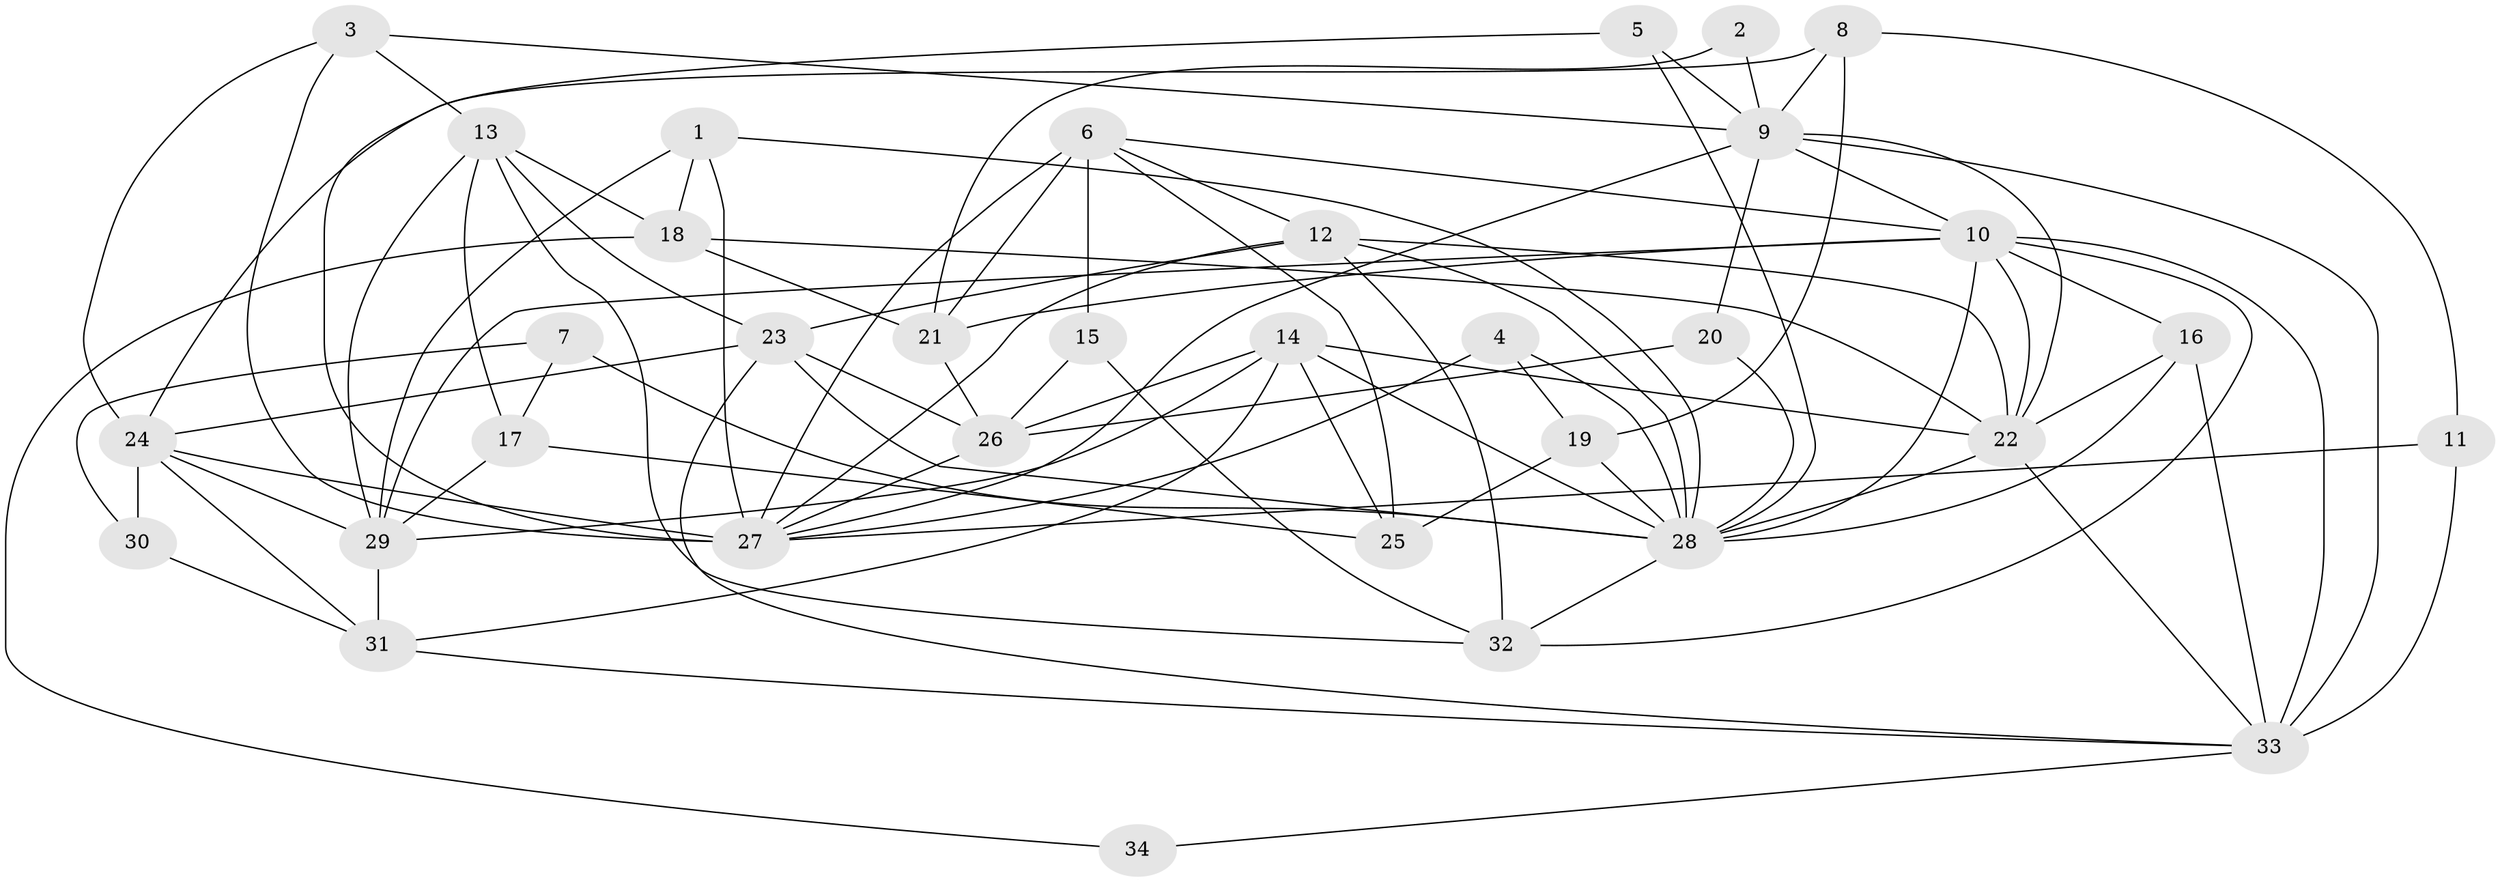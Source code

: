 // original degree distribution, {2: 0.13432835820895522, 3: 0.3283582089552239, 4: 0.22388059701492538, 5: 0.16417910447761194, 8: 0.04477611940298507, 6: 0.05970149253731343, 7: 0.04477611940298507}
// Generated by graph-tools (version 1.1) at 2025/26/03/09/25 03:26:10]
// undirected, 34 vertices, 90 edges
graph export_dot {
graph [start="1"]
  node [color=gray90,style=filled];
  1;
  2;
  3;
  4;
  5;
  6;
  7;
  8;
  9;
  10;
  11;
  12;
  13;
  14;
  15;
  16;
  17;
  18;
  19;
  20;
  21;
  22;
  23;
  24;
  25;
  26;
  27;
  28;
  29;
  30;
  31;
  32;
  33;
  34;
  1 -- 18 [weight=1.0];
  1 -- 27 [weight=1.0];
  1 -- 28 [weight=1.0];
  1 -- 29 [weight=1.0];
  2 -- 9 [weight=1.0];
  2 -- 21 [weight=1.0];
  3 -- 9 [weight=1.0];
  3 -- 13 [weight=1.0];
  3 -- 24 [weight=1.0];
  3 -- 27 [weight=1.0];
  4 -- 19 [weight=2.0];
  4 -- 27 [weight=1.0];
  4 -- 28 [weight=1.0];
  5 -- 9 [weight=1.0];
  5 -- 27 [weight=1.0];
  5 -- 28 [weight=1.0];
  6 -- 10 [weight=1.0];
  6 -- 12 [weight=1.0];
  6 -- 15 [weight=1.0];
  6 -- 21 [weight=1.0];
  6 -- 25 [weight=1.0];
  6 -- 27 [weight=2.0];
  7 -- 17 [weight=1.0];
  7 -- 28 [weight=1.0];
  7 -- 30 [weight=1.0];
  8 -- 9 [weight=1.0];
  8 -- 11 [weight=1.0];
  8 -- 19 [weight=1.0];
  8 -- 24 [weight=1.0];
  9 -- 10 [weight=1.0];
  9 -- 20 [weight=1.0];
  9 -- 22 [weight=1.0];
  9 -- 27 [weight=1.0];
  9 -- 33 [weight=1.0];
  10 -- 16 [weight=1.0];
  10 -- 21 [weight=1.0];
  10 -- 22 [weight=1.0];
  10 -- 28 [weight=1.0];
  10 -- 29 [weight=1.0];
  10 -- 32 [weight=1.0];
  10 -- 33 [weight=2.0];
  11 -- 27 [weight=1.0];
  11 -- 33 [weight=1.0];
  12 -- 22 [weight=1.0];
  12 -- 23 [weight=1.0];
  12 -- 27 [weight=1.0];
  12 -- 28 [weight=1.0];
  12 -- 32 [weight=1.0];
  13 -- 17 [weight=1.0];
  13 -- 18 [weight=2.0];
  13 -- 23 [weight=1.0];
  13 -- 29 [weight=1.0];
  13 -- 32 [weight=1.0];
  14 -- 22 [weight=1.0];
  14 -- 25 [weight=1.0];
  14 -- 26 [weight=1.0];
  14 -- 28 [weight=1.0];
  14 -- 29 [weight=1.0];
  14 -- 31 [weight=1.0];
  15 -- 26 [weight=1.0];
  15 -- 32 [weight=1.0];
  16 -- 22 [weight=1.0];
  16 -- 28 [weight=1.0];
  16 -- 33 [weight=1.0];
  17 -- 25 [weight=1.0];
  17 -- 29 [weight=1.0];
  18 -- 21 [weight=1.0];
  18 -- 22 [weight=2.0];
  18 -- 34 [weight=1.0];
  19 -- 25 [weight=1.0];
  19 -- 28 [weight=2.0];
  20 -- 26 [weight=1.0];
  20 -- 28 [weight=1.0];
  21 -- 26 [weight=1.0];
  22 -- 28 [weight=1.0];
  22 -- 33 [weight=1.0];
  23 -- 24 [weight=1.0];
  23 -- 26 [weight=1.0];
  23 -- 28 [weight=1.0];
  23 -- 33 [weight=1.0];
  24 -- 27 [weight=2.0];
  24 -- 29 [weight=2.0];
  24 -- 30 [weight=1.0];
  24 -- 31 [weight=1.0];
  26 -- 27 [weight=2.0];
  28 -- 32 [weight=1.0];
  29 -- 31 [weight=1.0];
  30 -- 31 [weight=1.0];
  31 -- 33 [weight=1.0];
  33 -- 34 [weight=1.0];
}
